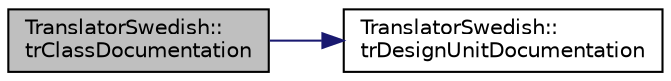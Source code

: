 digraph "TranslatorSwedish::trClassDocumentation"
{
 // LATEX_PDF_SIZE
  edge [fontname="Helvetica",fontsize="10",labelfontname="Helvetica",labelfontsize="10"];
  node [fontname="Helvetica",fontsize="10",shape=record];
  rankdir="LR";
  Node1 [label="TranslatorSwedish::\ltrClassDocumentation",height=0.2,width=0.4,color="black", fillcolor="grey75", style="filled", fontcolor="black",tooltip=" "];
  Node1 -> Node2 [color="midnightblue",fontsize="10",style="solid",fontname="Helvetica"];
  Node2 [label="TranslatorSwedish::\ltrDesignUnitDocumentation",height=0.2,width=0.4,color="black", fillcolor="white", style="filled",URL="$classTranslatorSwedish.html#ac8c07c06db37173e0ab9c5271fa021d9",tooltip=" "];
}
